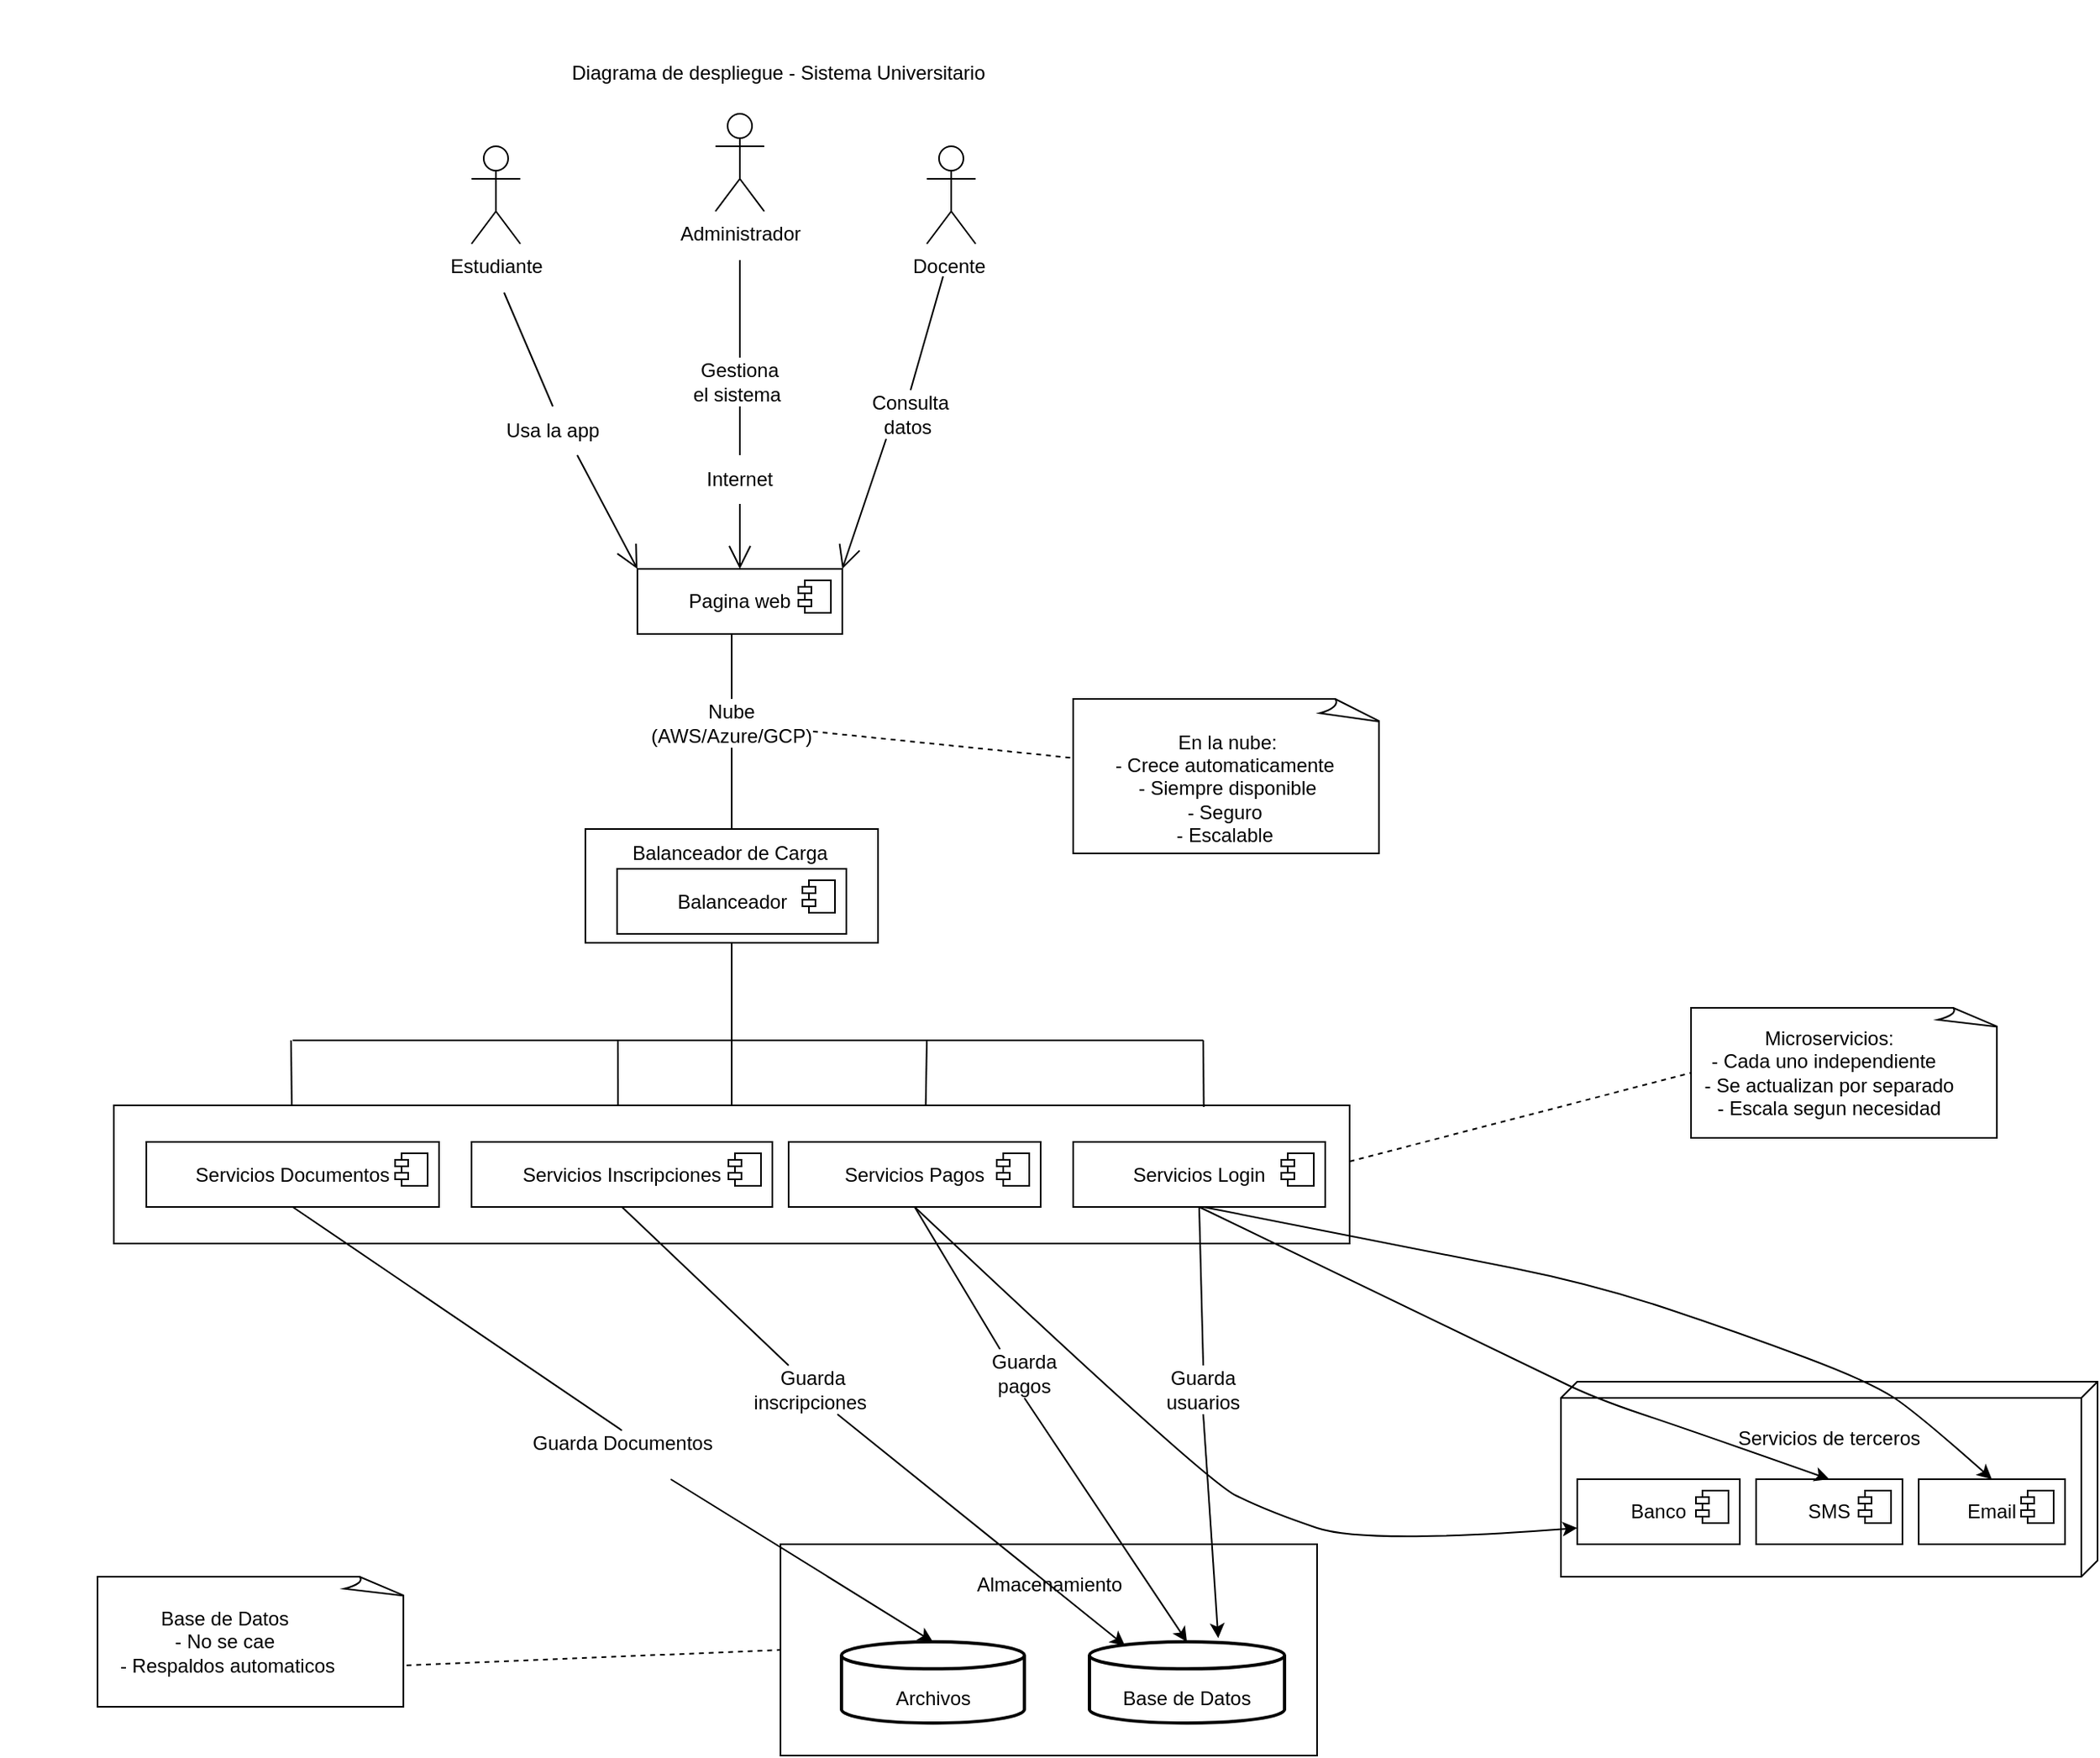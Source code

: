 <mxfile version="28.2.3">
  <diagram name="Página-1" id="KIu5W_l9ptm_Zh6wsrh8">
    <mxGraphModel dx="2410" dy="1332" grid="1" gridSize="10" guides="1" tooltips="1" connect="1" arrows="1" fold="0" page="1" pageScale="1" pageWidth="1700" pageHeight="1100" math="0" shadow="0">
      <root>
        <mxCell id="0" />
        <mxCell id="1" parent="0" />
        <mxCell id="4EYfMJnAv6OS96t-4dd5-49" value="" style="rounded=0;whiteSpace=wrap;html=1;" vertex="1" parent="1">
          <mxGeometry x="540" y="520" width="180" height="70" as="geometry" />
        </mxCell>
        <mxCell id="4EYfMJnAv6OS96t-4dd5-4" value="Estudiante&lt;div&gt;&lt;br&gt;&lt;/div&gt;" style="shape=umlActor;verticalLabelPosition=bottom;verticalAlign=top;html=1;" vertex="1" parent="1">
          <mxGeometry x="470" y="100" width="30" height="60" as="geometry" />
        </mxCell>
        <mxCell id="4EYfMJnAv6OS96t-4dd5-5" value="Administrador&lt;div&gt;&lt;br&gt;&lt;/div&gt;" style="shape=umlActor;verticalLabelPosition=bottom;verticalAlign=top;html=1;" vertex="1" parent="1">
          <mxGeometry x="620" y="80" width="30" height="60" as="geometry" />
        </mxCell>
        <mxCell id="4EYfMJnAv6OS96t-4dd5-7" value="Docente&amp;nbsp;" style="shape=umlActor;verticalLabelPosition=bottom;verticalAlign=top;html=1;" vertex="1" parent="1">
          <mxGeometry x="750" y="100" width="30" height="60" as="geometry" />
        </mxCell>
        <mxCell id="4EYfMJnAv6OS96t-4dd5-8" value="Pagina web" style="html=1;dropTarget=0;whiteSpace=wrap;" vertex="1" parent="1">
          <mxGeometry x="572" y="360" width="126" height="40" as="geometry" />
        </mxCell>
        <mxCell id="4EYfMJnAv6OS96t-4dd5-9" value="" style="shape=module;jettyWidth=8;jettyHeight=4;" vertex="1" parent="4EYfMJnAv6OS96t-4dd5-8">
          <mxGeometry x="1" width="20" height="20" relative="1" as="geometry">
            <mxPoint x="-27" y="7" as="offset" />
          </mxGeometry>
        </mxCell>
        <mxCell id="4EYfMJnAv6OS96t-4dd5-11" value="" style="endArrow=open;endFill=1;endSize=12;html=1;rounded=0;entryX=0;entryY=0;entryDx=0;entryDy=0;exitX=0.75;exitY=1;exitDx=0;exitDy=0;" edge="1" parent="1" source="4EYfMJnAv6OS96t-4dd5-18" target="4EYfMJnAv6OS96t-4dd5-8">
          <mxGeometry width="160" relative="1" as="geometry">
            <mxPoint x="550" y="290" as="sourcePoint" />
            <mxPoint x="770" y="240" as="targetPoint" />
          </mxGeometry>
        </mxCell>
        <mxCell id="4EYfMJnAv6OS96t-4dd5-12" value="" style="endArrow=open;endFill=1;endSize=12;html=1;rounded=0;entryX=0.5;entryY=0;entryDx=0;entryDy=0;exitX=0.5;exitY=1;exitDx=0;exitDy=0;" edge="1" parent="1" source="4EYfMJnAv6OS96t-4dd5-24" target="4EYfMJnAv6OS96t-4dd5-8">
          <mxGeometry width="160" relative="1" as="geometry">
            <mxPoint x="635" y="310" as="sourcePoint" />
            <mxPoint x="655" y="270" as="targetPoint" />
          </mxGeometry>
        </mxCell>
        <mxCell id="4EYfMJnAv6OS96t-4dd5-14" value="" style="endArrow=open;endFill=1;endSize=12;html=1;rounded=0;entryX=1;entryY=0;entryDx=0;entryDy=0;exitX=0.25;exitY=1;exitDx=0;exitDy=0;" edge="1" parent="1" source="4EYfMJnAv6OS96t-4dd5-20" target="4EYfMJnAv6OS96t-4dd5-8">
          <mxGeometry width="160" relative="1" as="geometry">
            <mxPoint x="720" y="280" as="sourcePoint" />
            <mxPoint x="620" y="350" as="targetPoint" />
          </mxGeometry>
        </mxCell>
        <mxCell id="4EYfMJnAv6OS96t-4dd5-18" value="Usa la app" style="text;html=1;align=center;verticalAlign=middle;whiteSpace=wrap;rounded=0;" vertex="1" parent="1">
          <mxGeometry x="490" y="260" width="60" height="30" as="geometry" />
        </mxCell>
        <mxCell id="4EYfMJnAv6OS96t-4dd5-19" value="Gestiona el sistema&amp;nbsp;" style="text;html=1;align=center;verticalAlign=middle;whiteSpace=wrap;rounded=0;" vertex="1" parent="1">
          <mxGeometry x="605" y="230" width="60" height="30" as="geometry" />
        </mxCell>
        <mxCell id="4EYfMJnAv6OS96t-4dd5-20" value="Consulta datos&amp;nbsp;" style="text;html=1;align=center;verticalAlign=middle;whiteSpace=wrap;rounded=0;" vertex="1" parent="1">
          <mxGeometry x="710" y="250" width="60" height="30" as="geometry" />
        </mxCell>
        <mxCell id="4EYfMJnAv6OS96t-4dd5-21" value="" style="endArrow=none;html=1;rounded=0;exitX=0.5;exitY=0;exitDx=0;exitDy=0;" edge="1" parent="1" source="4EYfMJnAv6OS96t-4dd5-20">
          <mxGeometry width="50" height="50" relative="1" as="geometry">
            <mxPoint x="730" y="240" as="sourcePoint" />
            <mxPoint x="760" y="180" as="targetPoint" />
          </mxGeometry>
        </mxCell>
        <mxCell id="4EYfMJnAv6OS96t-4dd5-22" value="" style="endArrow=none;html=1;rounded=0;exitX=0.5;exitY=0;exitDx=0;exitDy=0;entryX=0.667;entryY=1.5;entryDx=0;entryDy=0;entryPerimeter=0;" edge="1" parent="1" source="4EYfMJnAv6OS96t-4dd5-18" target="4EYfMJnAv6OS96t-4dd5-4">
          <mxGeometry width="50" height="50" relative="1" as="geometry">
            <mxPoint x="490" y="250" as="sourcePoint" />
            <mxPoint x="490" y="200" as="targetPoint" />
          </mxGeometry>
        </mxCell>
        <mxCell id="4EYfMJnAv6OS96t-4dd5-23" value="" style="endArrow=none;html=1;rounded=0;exitX=0.5;exitY=0;exitDx=0;exitDy=0;" edge="1" parent="1" source="4EYfMJnAv6OS96t-4dd5-19">
          <mxGeometry width="50" height="50" relative="1" as="geometry">
            <mxPoint x="520" y="270" as="sourcePoint" />
            <mxPoint x="635" y="170" as="targetPoint" />
            <Array as="points" />
          </mxGeometry>
        </mxCell>
        <mxCell id="4EYfMJnAv6OS96t-4dd5-24" value="Internet" style="text;html=1;align=center;verticalAlign=middle;whiteSpace=wrap;rounded=0;" vertex="1" parent="1">
          <mxGeometry x="605" y="290" width="60" height="30" as="geometry" />
        </mxCell>
        <mxCell id="4EYfMJnAv6OS96t-4dd5-26" value="" style="endArrow=none;html=1;rounded=0;exitX=0.5;exitY=0;exitDx=0;exitDy=0;entryX=0.5;entryY=1;entryDx=0;entryDy=0;" edge="1" parent="1" source="4EYfMJnAv6OS96t-4dd5-24" target="4EYfMJnAv6OS96t-4dd5-19">
          <mxGeometry width="50" height="50" relative="1" as="geometry">
            <mxPoint x="630" y="250" as="sourcePoint" />
            <mxPoint x="630" y="190" as="targetPoint" />
            <Array as="points" />
          </mxGeometry>
        </mxCell>
        <mxCell id="4EYfMJnAv6OS96t-4dd5-27" value="" style="endArrow=none;html=1;rounded=0;" edge="1" parent="1" target="4EYfMJnAv6OS96t-4dd5-28">
          <mxGeometry width="50" height="50" relative="1" as="geometry">
            <mxPoint x="630" y="400" as="sourcePoint" />
            <mxPoint x="630" y="280" as="targetPoint" />
            <Array as="points">
              <mxPoint x="630" y="440" />
            </Array>
          </mxGeometry>
        </mxCell>
        <mxCell id="4EYfMJnAv6OS96t-4dd5-28" value="Nube (AWS/Azure/GCP)" style="text;html=1;align=center;verticalAlign=middle;whiteSpace=wrap;rounded=0;" vertex="1" parent="1">
          <mxGeometry x="600" y="440" width="60" height="30" as="geometry" />
        </mxCell>
        <mxCell id="4EYfMJnAv6OS96t-4dd5-29" value="" style="rounded=0;whiteSpace=wrap;html=1;" vertex="1" parent="1">
          <mxGeometry x="250" y="690" width="760" height="85" as="geometry" />
        </mxCell>
        <mxCell id="4EYfMJnAv6OS96t-4dd5-31" value="Servicios Documentos" style="html=1;dropTarget=0;whiteSpace=wrap;" vertex="1" parent="1">
          <mxGeometry x="270" y="712.5" width="180" height="40" as="geometry" />
        </mxCell>
        <mxCell id="4EYfMJnAv6OS96t-4dd5-32" value="" style="shape=module;jettyWidth=8;jettyHeight=4;" vertex="1" parent="4EYfMJnAv6OS96t-4dd5-31">
          <mxGeometry x="1" width="20" height="20" relative="1" as="geometry">
            <mxPoint x="-27" y="7" as="offset" />
          </mxGeometry>
        </mxCell>
        <mxCell id="4EYfMJnAv6OS96t-4dd5-39" value="Balanceador" style="html=1;dropTarget=0;whiteSpace=wrap;" vertex="1" parent="1">
          <mxGeometry x="559.5" y="544.5" width="141" height="40" as="geometry" />
        </mxCell>
        <mxCell id="4EYfMJnAv6OS96t-4dd5-40" value="" style="shape=module;jettyWidth=8;jettyHeight=4;" vertex="1" parent="4EYfMJnAv6OS96t-4dd5-39">
          <mxGeometry x="1" width="20" height="20" relative="1" as="geometry">
            <mxPoint x="-27" y="7" as="offset" />
          </mxGeometry>
        </mxCell>
        <mxCell id="4EYfMJnAv6OS96t-4dd5-42" value="Servicios Inscripciones" style="html=1;dropTarget=0;whiteSpace=wrap;" vertex="1" parent="1">
          <mxGeometry x="470" y="712.5" width="185" height="40" as="geometry" />
        </mxCell>
        <mxCell id="4EYfMJnAv6OS96t-4dd5-43" value="" style="shape=module;jettyWidth=8;jettyHeight=4;" vertex="1" parent="4EYfMJnAv6OS96t-4dd5-42">
          <mxGeometry x="1" width="20" height="20" relative="1" as="geometry">
            <mxPoint x="-27" y="7" as="offset" />
          </mxGeometry>
        </mxCell>
        <mxCell id="4EYfMJnAv6OS96t-4dd5-44" value="Servicios Pagos" style="html=1;dropTarget=0;whiteSpace=wrap;" vertex="1" parent="1">
          <mxGeometry x="665" y="712.5" width="155" height="40" as="geometry" />
        </mxCell>
        <mxCell id="4EYfMJnAv6OS96t-4dd5-45" value="" style="shape=module;jettyWidth=8;jettyHeight=4;" vertex="1" parent="4EYfMJnAv6OS96t-4dd5-44">
          <mxGeometry x="1" width="20" height="20" relative="1" as="geometry">
            <mxPoint x="-27" y="7" as="offset" />
          </mxGeometry>
        </mxCell>
        <mxCell id="4EYfMJnAv6OS96t-4dd5-46" value="Servicios Login" style="html=1;dropTarget=0;whiteSpace=wrap;" vertex="1" parent="1">
          <mxGeometry x="840" y="712.5" width="155" height="40" as="geometry" />
        </mxCell>
        <mxCell id="4EYfMJnAv6OS96t-4dd5-47" value="" style="shape=module;jettyWidth=8;jettyHeight=4;" vertex="1" parent="4EYfMJnAv6OS96t-4dd5-46">
          <mxGeometry x="1" width="20" height="20" relative="1" as="geometry">
            <mxPoint x="-27" y="7" as="offset" />
          </mxGeometry>
        </mxCell>
        <mxCell id="4EYfMJnAv6OS96t-4dd5-52" value="" style="endArrow=none;html=1;rounded=0;exitX=0.5;exitY=0;exitDx=0;exitDy=0;entryX=0.5;entryY=1;entryDx=0;entryDy=0;" edge="1" parent="1" source="4EYfMJnAv6OS96t-4dd5-49" target="4EYfMJnAv6OS96t-4dd5-28">
          <mxGeometry width="50" height="50" relative="1" as="geometry">
            <mxPoint x="570" y="500" as="sourcePoint" />
            <mxPoint x="620" y="450" as="targetPoint" />
          </mxGeometry>
        </mxCell>
        <mxCell id="4EYfMJnAv6OS96t-4dd5-53" value="Balanceador de Carga" style="text;html=1;align=center;verticalAlign=middle;whiteSpace=wrap;rounded=0;" vertex="1" parent="1">
          <mxGeometry x="559.5" y="520" width="138" height="30" as="geometry" />
        </mxCell>
        <mxCell id="4EYfMJnAv6OS96t-4dd5-57" value="" style="endArrow=none;html=1;rounded=0;exitX=0.144;exitY=0.006;exitDx=0;exitDy=0;exitPerimeter=0;" edge="1" parent="1" source="4EYfMJnAv6OS96t-4dd5-29">
          <mxGeometry width="50" height="50" relative="1" as="geometry">
            <mxPoint x="640" y="760" as="sourcePoint" />
            <mxPoint x="359" y="650" as="targetPoint" />
          </mxGeometry>
        </mxCell>
        <mxCell id="4EYfMJnAv6OS96t-4dd5-58" value="" style="endArrow=none;html=1;rounded=0;exitX=0.408;exitY=0;exitDx=0;exitDy=0;exitPerimeter=0;" edge="1" parent="1" source="4EYfMJnAv6OS96t-4dd5-29">
          <mxGeometry width="50" height="50" relative="1" as="geometry">
            <mxPoint x="400" y="701" as="sourcePoint" />
            <mxPoint x="560" y="650" as="targetPoint" />
          </mxGeometry>
        </mxCell>
        <mxCell id="4EYfMJnAv6OS96t-4dd5-59" value="" style="endArrow=none;html=1;rounded=0;exitX=0.657;exitY=0.005;exitDx=0;exitDy=0;exitPerimeter=0;" edge="1" parent="1" source="4EYfMJnAv6OS96t-4dd5-29">
          <mxGeometry width="50" height="50" relative="1" as="geometry">
            <mxPoint x="880" y="700" as="sourcePoint" />
            <mxPoint x="750" y="650" as="targetPoint" />
          </mxGeometry>
        </mxCell>
        <mxCell id="4EYfMJnAv6OS96t-4dd5-60" value="" style="endArrow=none;html=1;rounded=0;exitX=0.882;exitY=0.012;exitDx=0;exitDy=0;exitPerimeter=0;" edge="1" parent="1" source="4EYfMJnAv6OS96t-4dd5-29">
          <mxGeometry width="50" height="50" relative="1" as="geometry">
            <mxPoint x="900" y="700" as="sourcePoint" />
            <mxPoint x="920" y="650" as="targetPoint" />
          </mxGeometry>
        </mxCell>
        <mxCell id="4EYfMJnAv6OS96t-4dd5-61" value="" style="endArrow=none;html=1;rounded=0;" edge="1" parent="1">
          <mxGeometry width="50" height="50" relative="1" as="geometry">
            <mxPoint x="360" y="650" as="sourcePoint" />
            <mxPoint x="920" y="650" as="targetPoint" />
          </mxGeometry>
        </mxCell>
        <mxCell id="4EYfMJnAv6OS96t-4dd5-62" value="" style="endArrow=none;html=1;rounded=0;exitX=0.5;exitY=0;exitDx=0;exitDy=0;entryX=0.5;entryY=1;entryDx=0;entryDy=0;" edge="1" parent="1" source="4EYfMJnAv6OS96t-4dd5-29" target="4EYfMJnAv6OS96t-4dd5-49">
          <mxGeometry width="50" height="50" relative="1" as="geometry">
            <mxPoint x="740" y="710" as="sourcePoint" />
            <mxPoint x="741" y="670" as="targetPoint" />
          </mxGeometry>
        </mxCell>
        <mxCell id="4EYfMJnAv6OS96t-4dd5-63" value="" style="rounded=0;whiteSpace=wrap;html=1;" vertex="1" parent="1">
          <mxGeometry x="660" y="960" width="330" height="130" as="geometry" />
        </mxCell>
        <mxCell id="4EYfMJnAv6OS96t-4dd5-65" value="" style="strokeWidth=2;html=1;shape=mxgraph.flowchart.database;whiteSpace=wrap;fillColor=light-dark(#FFFFFF,#66FF66);" vertex="1" parent="1">
          <mxGeometry x="697.5" y="1020" width="112.5" height="50" as="geometry" />
        </mxCell>
        <mxCell id="4EYfMJnAv6OS96t-4dd5-66" value="" style="strokeWidth=2;html=1;shape=mxgraph.flowchart.database;whiteSpace=wrap;fillColor=light-dark(#FFFFFF,#3399FF);" vertex="1" parent="1">
          <mxGeometry x="850" y="1020" width="120" height="50" as="geometry" />
        </mxCell>
        <mxCell id="4EYfMJnAv6OS96t-4dd5-67" value="Archivos" style="text;html=1;align=center;verticalAlign=middle;whiteSpace=wrap;rounded=0;" vertex="1" parent="1">
          <mxGeometry x="723.75" y="1040" width="60" height="30" as="geometry" />
        </mxCell>
        <mxCell id="4EYfMJnAv6OS96t-4dd5-68" value="Base de Datos" style="text;html=1;align=center;verticalAlign=middle;whiteSpace=wrap;rounded=0;" vertex="1" parent="1">
          <mxGeometry x="860" y="1040" width="100" height="30" as="geometry" />
        </mxCell>
        <mxCell id="4EYfMJnAv6OS96t-4dd5-69" value="Almacenamiento" style="text;html=1;align=center;verticalAlign=middle;whiteSpace=wrap;rounded=0;" vertex="1" parent="1">
          <mxGeometry x="782.5" y="970" width="85" height="30" as="geometry" />
        </mxCell>
        <mxCell id="4EYfMJnAv6OS96t-4dd5-70" value="" style="endArrow=classic;html=1;rounded=0;entryX=0.5;entryY=0;entryDx=0;entryDy=0;entryPerimeter=0;exitX=0.75;exitY=1;exitDx=0;exitDy=0;" edge="1" parent="1" source="4EYfMJnAv6OS96t-4dd5-80" target="4EYfMJnAv6OS96t-4dd5-65">
          <mxGeometry width="50" height="50" relative="1" as="geometry">
            <mxPoint x="900" y="1040" as="sourcePoint" />
            <mxPoint x="950" y="990" as="targetPoint" />
          </mxGeometry>
        </mxCell>
        <mxCell id="4EYfMJnAv6OS96t-4dd5-77" value="" style="endArrow=classic;html=1;rounded=0;entryX=0.182;entryY=0.048;entryDx=0;entryDy=0;entryPerimeter=0;exitX=0.75;exitY=1;exitDx=0;exitDy=0;" edge="1" parent="1" source="4EYfMJnAv6OS96t-4dd5-84" target="4EYfMJnAv6OS96t-4dd5-66">
          <mxGeometry width="50" height="50" relative="1" as="geometry">
            <mxPoint x="900" y="1040" as="sourcePoint" />
            <mxPoint x="950" y="990" as="targetPoint" />
          </mxGeometry>
        </mxCell>
        <mxCell id="4EYfMJnAv6OS96t-4dd5-78" value="" style="endArrow=classic;html=1;rounded=0;entryX=0.5;entryY=0;entryDx=0;entryDy=0;entryPerimeter=0;exitX=0.5;exitY=1;exitDx=0;exitDy=0;" edge="1" parent="1" source="4EYfMJnAv6OS96t-4dd5-88" target="4EYfMJnAv6OS96t-4dd5-66">
          <mxGeometry width="50" height="50" relative="1" as="geometry">
            <mxPoint x="900" y="1040" as="sourcePoint" />
            <mxPoint x="950" y="990" as="targetPoint" />
          </mxGeometry>
        </mxCell>
        <mxCell id="4EYfMJnAv6OS96t-4dd5-79" value="" style="endArrow=classic;html=1;rounded=0;entryX=0.66;entryY=-0.046;entryDx=0;entryDy=0;entryPerimeter=0;exitX=0.5;exitY=1;exitDx=0;exitDy=0;" edge="1" parent="1" source="4EYfMJnAv6OS96t-4dd5-92" target="4EYfMJnAv6OS96t-4dd5-66">
          <mxGeometry width="50" height="50" relative="1" as="geometry">
            <mxPoint x="900" y="1040" as="sourcePoint" />
            <mxPoint x="950" y="990" as="targetPoint" />
          </mxGeometry>
        </mxCell>
        <mxCell id="4EYfMJnAv6OS96t-4dd5-80" value="Guarda Documentos&lt;div&gt;&lt;br&gt;&lt;/div&gt;" style="text;html=1;align=center;verticalAlign=middle;whiteSpace=wrap;rounded=0;" vertex="1" parent="1">
          <mxGeometry x="502.5" y="890" width="120" height="30" as="geometry" />
        </mxCell>
        <mxCell id="4EYfMJnAv6OS96t-4dd5-83" value="" style="endArrow=none;html=1;rounded=0;entryX=0.5;entryY=1;entryDx=0;entryDy=0;exitX=0.5;exitY=0;exitDx=0;exitDy=0;" edge="1" parent="1" source="4EYfMJnAv6OS96t-4dd5-80" target="4EYfMJnAv6OS96t-4dd5-31">
          <mxGeometry width="50" height="50" relative="1" as="geometry">
            <mxPoint x="450" y="840" as="sourcePoint" />
            <mxPoint x="500" y="790" as="targetPoint" />
          </mxGeometry>
        </mxCell>
        <mxCell id="4EYfMJnAv6OS96t-4dd5-84" value="Guarda inscripciones&amp;nbsp;" style="text;html=1;align=center;verticalAlign=middle;whiteSpace=wrap;rounded=0;" vertex="1" parent="1">
          <mxGeometry x="650" y="850" width="60" height="30" as="geometry" />
        </mxCell>
        <mxCell id="4EYfMJnAv6OS96t-4dd5-87" value="" style="endArrow=none;html=1;rounded=0;entryX=0.25;entryY=0;entryDx=0;entryDy=0;exitX=0.5;exitY=1;exitDx=0;exitDy=0;" edge="1" parent="1" source="4EYfMJnAv6OS96t-4dd5-42" target="4EYfMJnAv6OS96t-4dd5-84">
          <mxGeometry width="50" height="50" relative="1" as="geometry">
            <mxPoint x="900" y="1040" as="sourcePoint" />
            <mxPoint x="900" y="1000" as="targetPoint" />
          </mxGeometry>
        </mxCell>
        <mxCell id="4EYfMJnAv6OS96t-4dd5-88" value="Guarda pagos" style="text;html=1;align=center;verticalAlign=middle;whiteSpace=wrap;rounded=0;" vertex="1" parent="1">
          <mxGeometry x="780" y="840" width="60" height="30" as="geometry" />
        </mxCell>
        <mxCell id="4EYfMJnAv6OS96t-4dd5-90" value="" style="endArrow=none;html=1;rounded=0;exitX=0.25;exitY=0;exitDx=0;exitDy=0;entryX=0.5;entryY=1;entryDx=0;entryDy=0;" edge="1" parent="1" source="4EYfMJnAv6OS96t-4dd5-88" target="4EYfMJnAv6OS96t-4dd5-44">
          <mxGeometry width="50" height="50" relative="1" as="geometry">
            <mxPoint x="900" y="1040" as="sourcePoint" />
            <mxPoint x="950" y="990" as="targetPoint" />
          </mxGeometry>
        </mxCell>
        <mxCell id="4EYfMJnAv6OS96t-4dd5-92" value="Guarda usuarios" style="text;html=1;align=center;verticalAlign=middle;whiteSpace=wrap;rounded=0;" vertex="1" parent="1">
          <mxGeometry x="890" y="850" width="60" height="30" as="geometry" />
        </mxCell>
        <mxCell id="4EYfMJnAv6OS96t-4dd5-94" value="" style="endArrow=none;html=1;rounded=0;exitX=0.5;exitY=0;exitDx=0;exitDy=0;entryX=0.5;entryY=1;entryDx=0;entryDy=0;" edge="1" parent="1" source="4EYfMJnAv6OS96t-4dd5-92" target="4EYfMJnAv6OS96t-4dd5-46">
          <mxGeometry width="50" height="50" relative="1" as="geometry">
            <mxPoint x="900" y="1040" as="sourcePoint" />
            <mxPoint x="950" y="990" as="targetPoint" />
          </mxGeometry>
        </mxCell>
        <mxCell id="4EYfMJnAv6OS96t-4dd5-95" value="" style="verticalAlign=top;align=left;spacingTop=8;spacingLeft=2;spacingRight=12;shape=cube;size=10;direction=south;fontStyle=4;html=1;whiteSpace=wrap;" vertex="1" parent="1">
          <mxGeometry x="1140" y="860" width="330" height="120" as="geometry" />
        </mxCell>
        <mxCell id="4EYfMJnAv6OS96t-4dd5-96" value="Banco" style="html=1;dropTarget=0;whiteSpace=wrap;" vertex="1" parent="1">
          <mxGeometry x="1150" y="920" width="100" height="40" as="geometry" />
        </mxCell>
        <mxCell id="4EYfMJnAv6OS96t-4dd5-97" value="" style="shape=module;jettyWidth=8;jettyHeight=4;" vertex="1" parent="4EYfMJnAv6OS96t-4dd5-96">
          <mxGeometry x="1" width="20" height="20" relative="1" as="geometry">
            <mxPoint x="-27" y="7" as="offset" />
          </mxGeometry>
        </mxCell>
        <mxCell id="4EYfMJnAv6OS96t-4dd5-98" value="SMS" style="html=1;dropTarget=0;whiteSpace=wrap;" vertex="1" parent="1">
          <mxGeometry x="1260" y="920" width="90" height="40" as="geometry" />
        </mxCell>
        <mxCell id="4EYfMJnAv6OS96t-4dd5-99" value="" style="shape=module;jettyWidth=8;jettyHeight=4;" vertex="1" parent="4EYfMJnAv6OS96t-4dd5-98">
          <mxGeometry x="1" width="20" height="20" relative="1" as="geometry">
            <mxPoint x="-27" y="7" as="offset" />
          </mxGeometry>
        </mxCell>
        <mxCell id="4EYfMJnAv6OS96t-4dd5-100" value="Email" style="html=1;dropTarget=0;whiteSpace=wrap;" vertex="1" parent="1">
          <mxGeometry x="1360" y="920" width="90" height="40" as="geometry" />
        </mxCell>
        <mxCell id="4EYfMJnAv6OS96t-4dd5-101" value="" style="shape=module;jettyWidth=8;jettyHeight=4;" vertex="1" parent="4EYfMJnAv6OS96t-4dd5-100">
          <mxGeometry x="1" width="20" height="20" relative="1" as="geometry">
            <mxPoint x="-27" y="7" as="offset" />
          </mxGeometry>
        </mxCell>
        <mxCell id="4EYfMJnAv6OS96t-4dd5-103" value="Servicios de terceros" style="text;html=1;align=center;verticalAlign=middle;whiteSpace=wrap;rounded=0;" vertex="1" parent="1">
          <mxGeometry x="1235" y="870" width="140" height="50" as="geometry" />
        </mxCell>
        <mxCell id="4EYfMJnAv6OS96t-4dd5-104" value="" style="curved=1;endArrow=classic;html=1;rounded=0;entryX=0;entryY=0.75;entryDx=0;entryDy=0;exitX=0.5;exitY=1;exitDx=0;exitDy=0;" edge="1" parent="1" source="4EYfMJnAv6OS96t-4dd5-44" target="4EYfMJnAv6OS96t-4dd5-96">
          <mxGeometry width="50" height="50" relative="1" as="geometry">
            <mxPoint x="697.5" y="885" as="sourcePoint" />
            <mxPoint x="1177.5" y="1035" as="targetPoint" />
            <Array as="points">
              <mxPoint x="920" y="920" />
              <mxPoint x="960" y="940" />
              <mxPoint x="1020" y="960" />
            </Array>
          </mxGeometry>
        </mxCell>
        <mxCell id="4EYfMJnAv6OS96t-4dd5-106" value="" style="curved=1;endArrow=classic;html=1;rounded=0;entryX=0.5;entryY=1;entryDx=0;entryDy=0;exitX=0.5;exitY=1;exitDx=0;exitDy=0;" edge="1" parent="1" source="4EYfMJnAv6OS96t-4dd5-46" target="4EYfMJnAv6OS96t-4dd5-103">
          <mxGeometry width="50" height="50" relative="1" as="geometry">
            <mxPoint x="943" y="683" as="sourcePoint" />
            <mxPoint x="1350" y="880" as="targetPoint" />
            <Array as="points">
              <mxPoint x="1120" y="850" />
              <mxPoint x="1160" y="870" />
              <mxPoint x="1220" y="890" />
            </Array>
          </mxGeometry>
        </mxCell>
        <mxCell id="4EYfMJnAv6OS96t-4dd5-107" value="" style="curved=1;endArrow=classic;html=1;rounded=0;entryX=0.5;entryY=0;entryDx=0;entryDy=0;exitX=0.5;exitY=1;exitDx=0;exitDy=0;" edge="1" parent="1" target="4EYfMJnAv6OS96t-4dd5-100">
          <mxGeometry width="50" height="50" relative="1" as="geometry">
            <mxPoint x="920" y="752.5" as="sourcePoint" />
            <mxPoint x="1307" y="919.5" as="targetPoint" />
            <Array as="points">
              <mxPoint x="1060" y="780" />
              <mxPoint x="1160" y="800" />
              <mxPoint x="1250" y="830" />
              <mxPoint x="1330" y="860" />
              <mxPoint x="1360" y="880" />
            </Array>
          </mxGeometry>
        </mxCell>
        <mxCell id="4EYfMJnAv6OS96t-4dd5-108" value="" style="whiteSpace=wrap;html=1;shape=mxgraph.basic.document" vertex="1" parent="1">
          <mxGeometry x="840" y="440" width="190" height="95" as="geometry" />
        </mxCell>
        <mxCell id="4EYfMJnAv6OS96t-4dd5-110" value="En la nube:&lt;div&gt;- Crece automaticamente&amp;nbsp;&lt;/div&gt;&lt;div&gt;- Siempre disponible&lt;/div&gt;&lt;div&gt;- Seguro&amp;nbsp;&lt;/div&gt;&lt;div&gt;- Escalable&amp;nbsp;&lt;/div&gt;" style="text;html=1;align=center;verticalAlign=middle;whiteSpace=wrap;rounded=0;" vertex="1" parent="1">
          <mxGeometry x="795" y="480" width="280" height="30" as="geometry" />
        </mxCell>
        <mxCell id="4EYfMJnAv6OS96t-4dd5-113" value="" style="endArrow=none;dashed=1;html=1;rounded=0;entryX=0.163;entryY=-0.121;entryDx=0;entryDy=0;entryPerimeter=0;" edge="1" parent="1" target="4EYfMJnAv6OS96t-4dd5-110">
          <mxGeometry width="50" height="50" relative="1" as="geometry">
            <mxPoint x="680" y="460" as="sourcePoint" />
            <mxPoint x="1170" y="500" as="targetPoint" />
          </mxGeometry>
        </mxCell>
        <mxCell id="4EYfMJnAv6OS96t-4dd5-114" value="" style="endArrow=none;dashed=1;html=1;rounded=0;" edge="1" parent="1">
          <mxGeometry width="50" height="50" relative="1" as="geometry">
            <mxPoint x="1010" y="724.5" as="sourcePoint" />
            <mxPoint x="1220" y="670" as="targetPoint" />
          </mxGeometry>
        </mxCell>
        <mxCell id="4EYfMJnAv6OS96t-4dd5-115" value="" style="whiteSpace=wrap;html=1;shape=mxgraph.basic.document" vertex="1" parent="1">
          <mxGeometry x="1220" y="630" width="190" height="80" as="geometry" />
        </mxCell>
        <mxCell id="4EYfMJnAv6OS96t-4dd5-117" value="Microservicios:&lt;br&gt;&lt;div&gt;- Cada uno independiente&amp;nbsp;&amp;nbsp;&lt;/div&gt;&lt;div&gt;- Se actualizan por separado&lt;/div&gt;&lt;div&gt;- Escala segun necesidad&lt;/div&gt;" style="text;html=1;align=center;verticalAlign=middle;whiteSpace=wrap;rounded=0;" vertex="1" parent="1">
          <mxGeometry x="1165" y="655" width="280" height="30" as="geometry" />
        </mxCell>
        <mxCell id="4EYfMJnAv6OS96t-4dd5-119" value="" style="whiteSpace=wrap;html=1;shape=mxgraph.basic.document" vertex="1" parent="1">
          <mxGeometry x="240" y="980" width="190" height="80" as="geometry" />
        </mxCell>
        <mxCell id="4EYfMJnAv6OS96t-4dd5-120" value="Base de Datos&amp;nbsp;&lt;div&gt;- No se cae&amp;nbsp;&lt;/div&gt;&lt;div&gt;- Respaldos automaticos&lt;/div&gt;" style="text;html=1;align=center;verticalAlign=middle;whiteSpace=wrap;rounded=0;" vertex="1" parent="1">
          <mxGeometry x="180" y="1005" width="280" height="30" as="geometry" />
        </mxCell>
        <mxCell id="4EYfMJnAv6OS96t-4dd5-121" value="" style="endArrow=none;dashed=1;html=1;rounded=0;entryX=0;entryY=0.5;entryDx=0;entryDy=0;" edge="1" parent="1" target="4EYfMJnAv6OS96t-4dd5-63">
          <mxGeometry width="50" height="50" relative="1" as="geometry">
            <mxPoint x="430" y="1034.5" as="sourcePoint" />
            <mxPoint x="640" y="980" as="targetPoint" />
          </mxGeometry>
        </mxCell>
        <mxCell id="4EYfMJnAv6OS96t-4dd5-122" value="Diagrama de despliegue - Sistema Universitario&amp;nbsp;" style="text;html=1;align=center;verticalAlign=middle;whiteSpace=wrap;rounded=0;" vertex="1" parent="1">
          <mxGeometry x="452.5" y="10" width="415" height="90" as="geometry" />
        </mxCell>
      </root>
    </mxGraphModel>
  </diagram>
</mxfile>
